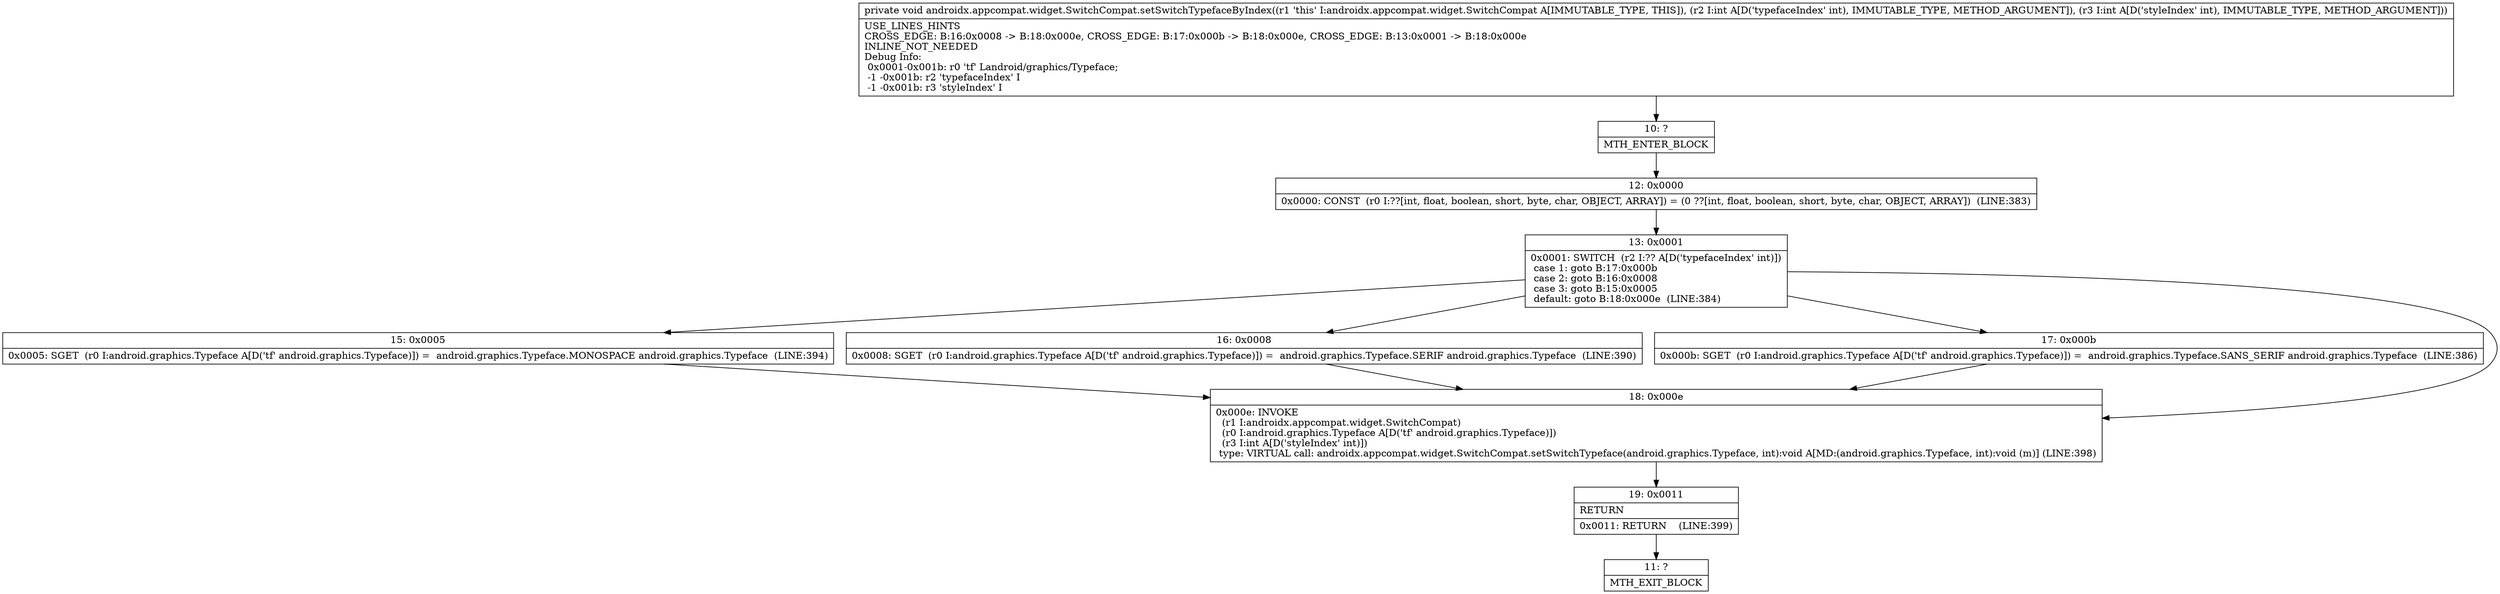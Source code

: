 digraph "CFG forandroidx.appcompat.widget.SwitchCompat.setSwitchTypefaceByIndex(II)V" {
Node_10 [shape=record,label="{10\:\ ?|MTH_ENTER_BLOCK\l}"];
Node_12 [shape=record,label="{12\:\ 0x0000|0x0000: CONST  (r0 I:??[int, float, boolean, short, byte, char, OBJECT, ARRAY]) = (0 ??[int, float, boolean, short, byte, char, OBJECT, ARRAY])  (LINE:383)\l}"];
Node_13 [shape=record,label="{13\:\ 0x0001|0x0001: SWITCH  (r2 I:?? A[D('typefaceIndex' int)])\l case 1: goto B:17:0x000b\l case 2: goto B:16:0x0008\l case 3: goto B:15:0x0005\l default: goto B:18:0x000e  (LINE:384)\l}"];
Node_15 [shape=record,label="{15\:\ 0x0005|0x0005: SGET  (r0 I:android.graphics.Typeface A[D('tf' android.graphics.Typeface)]) =  android.graphics.Typeface.MONOSPACE android.graphics.Typeface  (LINE:394)\l}"];
Node_16 [shape=record,label="{16\:\ 0x0008|0x0008: SGET  (r0 I:android.graphics.Typeface A[D('tf' android.graphics.Typeface)]) =  android.graphics.Typeface.SERIF android.graphics.Typeface  (LINE:390)\l}"];
Node_17 [shape=record,label="{17\:\ 0x000b|0x000b: SGET  (r0 I:android.graphics.Typeface A[D('tf' android.graphics.Typeface)]) =  android.graphics.Typeface.SANS_SERIF android.graphics.Typeface  (LINE:386)\l}"];
Node_18 [shape=record,label="{18\:\ 0x000e|0x000e: INVOKE  \l  (r1 I:androidx.appcompat.widget.SwitchCompat)\l  (r0 I:android.graphics.Typeface A[D('tf' android.graphics.Typeface)])\l  (r3 I:int A[D('styleIndex' int)])\l type: VIRTUAL call: androidx.appcompat.widget.SwitchCompat.setSwitchTypeface(android.graphics.Typeface, int):void A[MD:(android.graphics.Typeface, int):void (m)] (LINE:398)\l}"];
Node_19 [shape=record,label="{19\:\ 0x0011|RETURN\l|0x0011: RETURN    (LINE:399)\l}"];
Node_11 [shape=record,label="{11\:\ ?|MTH_EXIT_BLOCK\l}"];
MethodNode[shape=record,label="{private void androidx.appcompat.widget.SwitchCompat.setSwitchTypefaceByIndex((r1 'this' I:androidx.appcompat.widget.SwitchCompat A[IMMUTABLE_TYPE, THIS]), (r2 I:int A[D('typefaceIndex' int), IMMUTABLE_TYPE, METHOD_ARGUMENT]), (r3 I:int A[D('styleIndex' int), IMMUTABLE_TYPE, METHOD_ARGUMENT]))  | USE_LINES_HINTS\lCROSS_EDGE: B:16:0x0008 \-\> B:18:0x000e, CROSS_EDGE: B:17:0x000b \-\> B:18:0x000e, CROSS_EDGE: B:13:0x0001 \-\> B:18:0x000e\lINLINE_NOT_NEEDED\lDebug Info:\l  0x0001\-0x001b: r0 'tf' Landroid\/graphics\/Typeface;\l  \-1 \-0x001b: r2 'typefaceIndex' I\l  \-1 \-0x001b: r3 'styleIndex' I\l}"];
MethodNode -> Node_10;Node_10 -> Node_12;
Node_12 -> Node_13;
Node_13 -> Node_15;
Node_13 -> Node_16;
Node_13 -> Node_17;
Node_13 -> Node_18;
Node_15 -> Node_18;
Node_16 -> Node_18;
Node_17 -> Node_18;
Node_18 -> Node_19;
Node_19 -> Node_11;
}

